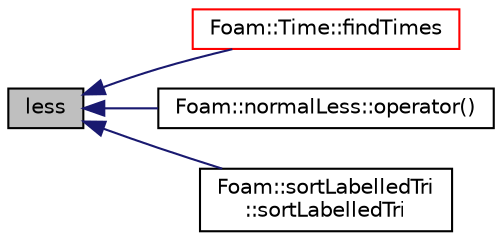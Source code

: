 digraph "less"
{
  bgcolor="transparent";
  edge [fontname="Helvetica",fontsize="10",labelfontname="Helvetica",labelfontsize="10"];
  node [fontname="Helvetica",fontsize="10",shape=record];
  rankdir="LR";
  Node1 [label="less",height=0.2,width=0.4,color="black", fillcolor="grey75", style="filled", fontcolor="black"];
  Node1 -> Node2 [dir="back",color="midnightblue",fontsize="10",style="solid",fontname="Helvetica"];
  Node2 [label="Foam::Time::findTimes",height=0.2,width=0.4,color="red",URL="$a02683.html#a358594437beb51631684afba39f445da",tooltip="Search a given directory for valid time directories. "];
  Node1 -> Node3 [dir="back",color="midnightblue",fontsize="10",style="solid",fontname="Helvetica"];
  Node3 [label="Foam::normalLess::operator()",height=0.2,width=0.4,color="black",URL="$a01683.html#a1e83d4b24a77ad6e5e2270d6809c6195"];
  Node1 -> Node4 [dir="back",color="midnightblue",fontsize="10",style="solid",fontname="Helvetica"];
  Node4 [label="Foam::sortLabelledTri\l::sortLabelledTri",height=0.2,width=0.4,color="black",URL="$a02452.html#a001d9cfc5814719731c59eed17b07dbc",tooltip="Construct from surface, sorting the faces according to patch. "];
}
